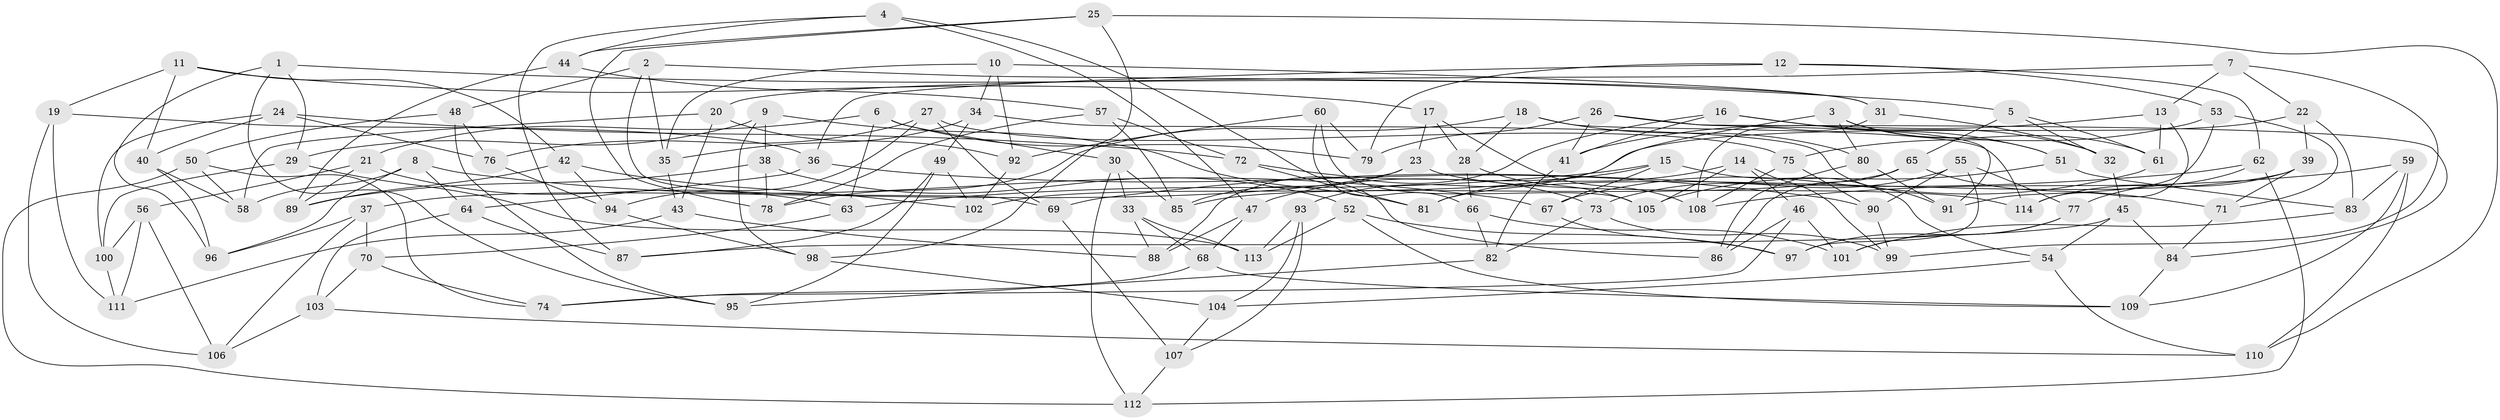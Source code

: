 // coarse degree distribution, {6: 0.4583333333333333, 4: 0.4027777777777778, 5: 0.125, 3: 0.013888888888888888}
// Generated by graph-tools (version 1.1) at 2025/42/03/06/25 10:42:24]
// undirected, 114 vertices, 228 edges
graph export_dot {
graph [start="1"]
  node [color=gray90,style=filled];
  1;
  2;
  3;
  4;
  5;
  6;
  7;
  8;
  9;
  10;
  11;
  12;
  13;
  14;
  15;
  16;
  17;
  18;
  19;
  20;
  21;
  22;
  23;
  24;
  25;
  26;
  27;
  28;
  29;
  30;
  31;
  32;
  33;
  34;
  35;
  36;
  37;
  38;
  39;
  40;
  41;
  42;
  43;
  44;
  45;
  46;
  47;
  48;
  49;
  50;
  51;
  52;
  53;
  54;
  55;
  56;
  57;
  58;
  59;
  60;
  61;
  62;
  63;
  64;
  65;
  66;
  67;
  68;
  69;
  70;
  71;
  72;
  73;
  74;
  75;
  76;
  77;
  78;
  79;
  80;
  81;
  82;
  83;
  84;
  85;
  86;
  87;
  88;
  89;
  90;
  91;
  92;
  93;
  94;
  95;
  96;
  97;
  98;
  99;
  100;
  101;
  102;
  103;
  104;
  105;
  106;
  107;
  108;
  109;
  110;
  111;
  112;
  113;
  114;
  1 -- 29;
  1 -- 5;
  1 -- 95;
  1 -- 96;
  2 -- 69;
  2 -- 31;
  2 -- 35;
  2 -- 48;
  3 -- 61;
  3 -- 93;
  3 -- 80;
  3 -- 51;
  4 -- 47;
  4 -- 87;
  4 -- 86;
  4 -- 44;
  5 -- 65;
  5 -- 32;
  5 -- 61;
  6 -- 79;
  6 -- 30;
  6 -- 21;
  6 -- 63;
  7 -- 22;
  7 -- 20;
  7 -- 99;
  7 -- 13;
  8 -- 64;
  8 -- 96;
  8 -- 58;
  8 -- 67;
  9 -- 29;
  9 -- 98;
  9 -- 81;
  9 -- 38;
  10 -- 92;
  10 -- 35;
  10 -- 31;
  10 -- 34;
  11 -- 42;
  11 -- 40;
  11 -- 19;
  11 -- 17;
  12 -- 79;
  12 -- 36;
  12 -- 62;
  12 -- 53;
  13 -- 41;
  13 -- 61;
  13 -- 114;
  14 -- 81;
  14 -- 99;
  14 -- 46;
  14 -- 105;
  15 -- 63;
  15 -- 54;
  15 -- 47;
  15 -- 67;
  16 -- 88;
  16 -- 51;
  16 -- 41;
  16 -- 32;
  17 -- 23;
  17 -- 108;
  17 -- 28;
  18 -- 78;
  18 -- 28;
  18 -- 80;
  18 -- 114;
  19 -- 111;
  19 -- 36;
  19 -- 106;
  20 -- 92;
  20 -- 43;
  20 -- 58;
  21 -- 63;
  21 -- 56;
  21 -- 89;
  22 -- 83;
  22 -- 102;
  22 -- 39;
  23 -- 114;
  23 -- 37;
  23 -- 85;
  24 -- 40;
  24 -- 72;
  24 -- 76;
  24 -- 100;
  25 -- 98;
  25 -- 110;
  25 -- 78;
  25 -- 44;
  26 -- 79;
  26 -- 91;
  26 -- 84;
  26 -- 41;
  27 -- 94;
  27 -- 69;
  27 -- 75;
  27 -- 76;
  28 -- 66;
  28 -- 105;
  29 -- 113;
  29 -- 100;
  30 -- 112;
  30 -- 85;
  30 -- 33;
  31 -- 32;
  31 -- 108;
  32 -- 45;
  33 -- 113;
  33 -- 88;
  33 -- 68;
  34 -- 91;
  34 -- 49;
  34 -- 35;
  35 -- 43;
  36 -- 90;
  36 -- 64;
  37 -- 106;
  37 -- 96;
  37 -- 70;
  38 -- 52;
  38 -- 89;
  38 -- 78;
  39 -- 81;
  39 -- 114;
  39 -- 71;
  40 -- 96;
  40 -- 58;
  41 -- 82;
  42 -- 89;
  42 -- 102;
  42 -- 94;
  43 -- 111;
  43 -- 88;
  44 -- 57;
  44 -- 89;
  45 -- 54;
  45 -- 87;
  45 -- 84;
  46 -- 86;
  46 -- 74;
  46 -- 101;
  47 -- 68;
  47 -- 88;
  48 -- 76;
  48 -- 95;
  48 -- 50;
  49 -- 95;
  49 -- 87;
  49 -- 102;
  50 -- 74;
  50 -- 112;
  50 -- 58;
  51 -- 105;
  51 -- 83;
  52 -- 113;
  52 -- 97;
  52 -- 109;
  53 -- 91;
  53 -- 71;
  53 -- 75;
  54 -- 110;
  54 -- 104;
  55 -- 73;
  55 -- 97;
  55 -- 90;
  55 -- 77;
  56 -- 100;
  56 -- 106;
  56 -- 111;
  57 -- 85;
  57 -- 72;
  57 -- 78;
  59 -- 108;
  59 -- 83;
  59 -- 109;
  59 -- 110;
  60 -- 79;
  60 -- 92;
  60 -- 66;
  60 -- 105;
  61 -- 67;
  62 -- 112;
  62 -- 69;
  62 -- 77;
  63 -- 70;
  64 -- 87;
  64 -- 103;
  65 -- 86;
  65 -- 85;
  65 -- 71;
  66 -- 101;
  66 -- 82;
  67 -- 97;
  68 -- 109;
  68 -- 74;
  69 -- 107;
  70 -- 74;
  70 -- 103;
  71 -- 84;
  72 -- 81;
  72 -- 73;
  73 -- 82;
  73 -- 99;
  75 -- 90;
  75 -- 108;
  76 -- 94;
  77 -- 97;
  77 -- 101;
  80 -- 86;
  80 -- 91;
  82 -- 95;
  83 -- 101;
  84 -- 109;
  90 -- 99;
  92 -- 102;
  93 -- 107;
  93 -- 113;
  93 -- 104;
  94 -- 98;
  98 -- 104;
  100 -- 111;
  103 -- 110;
  103 -- 106;
  104 -- 107;
  107 -- 112;
}
